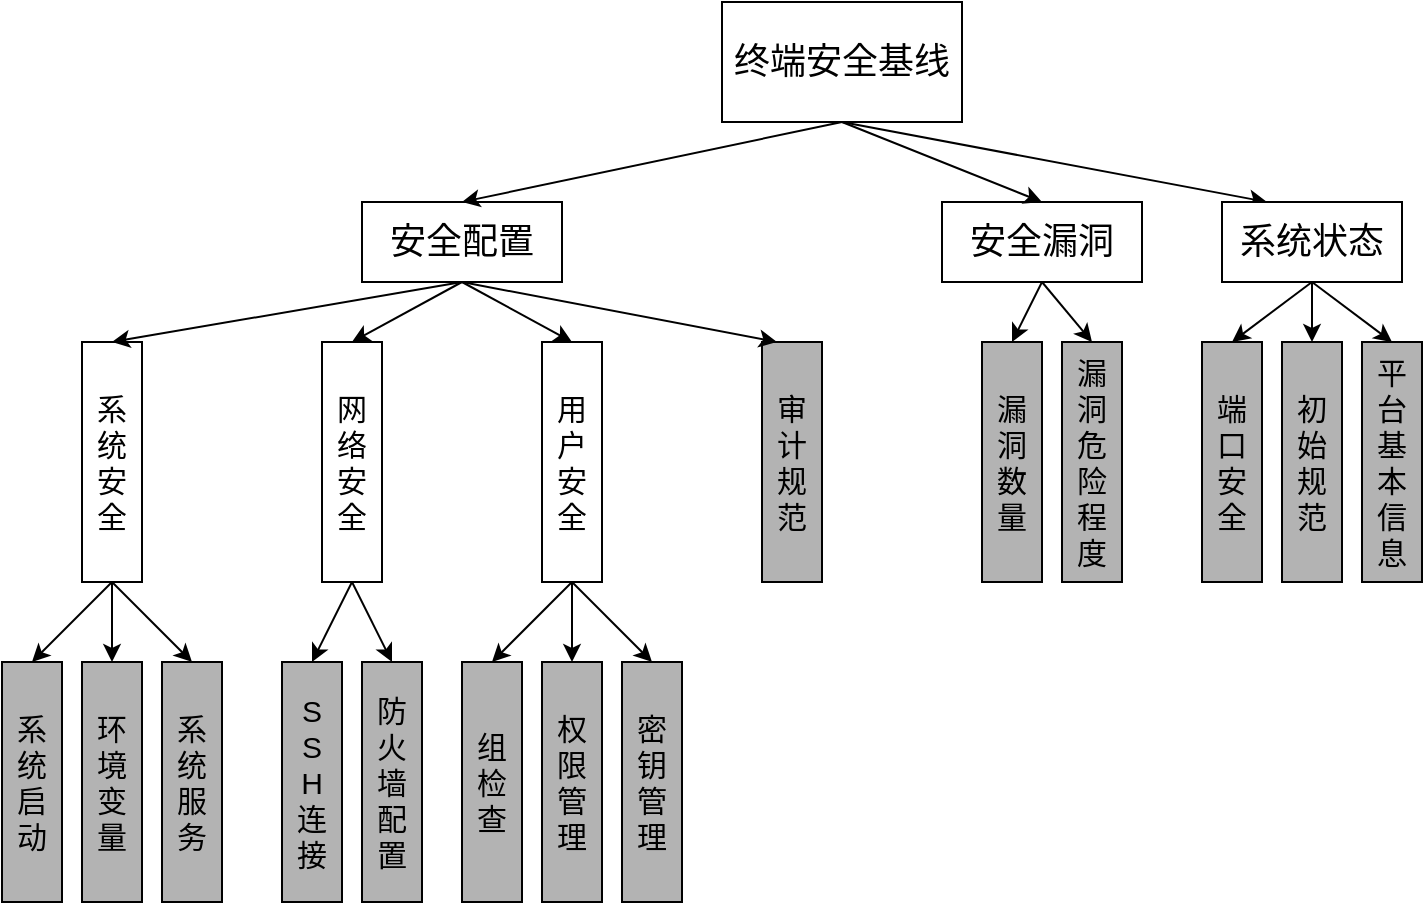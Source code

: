 <mxfile version="23.1.5" type="github">
  <diagram name="第 1 页" id="7WLCvFdmRQFA8rgle5X_">
    <mxGraphModel dx="1746" dy="454" grid="1" gridSize="10" guides="0" tooltips="1" connect="1" arrows="1" fold="1" page="1" pageScale="1" pageWidth="827" pageHeight="1169" math="0" shadow="0">
      <root>
        <mxCell id="0" />
        <mxCell id="1" parent="0" />
        <mxCell id="Bz-Tla62J7vwKGJRI7EW-1" value="&lt;font style=&quot;font-size: 18px;&quot;&gt;终端安全基线&lt;/font&gt;" style="rounded=0;whiteSpace=wrap;html=1;" vertex="1" parent="1">
          <mxGeometry x="330" y="230" width="120" height="60" as="geometry" />
        </mxCell>
        <mxCell id="Bz-Tla62J7vwKGJRI7EW-2" value="&lt;font style=&quot;font-size: 18px;&quot;&gt;安全配置&lt;/font&gt;" style="rounded=0;whiteSpace=wrap;html=1;" vertex="1" parent="1">
          <mxGeometry x="150" y="330" width="100" height="40" as="geometry" />
        </mxCell>
        <mxCell id="Bz-Tla62J7vwKGJRI7EW-3" value="&lt;font style=&quot;font-size: 18px;&quot;&gt;安全漏洞&lt;/font&gt;" style="rounded=0;whiteSpace=wrap;html=1;" vertex="1" parent="1">
          <mxGeometry x="440" y="330" width="100" height="40" as="geometry" />
        </mxCell>
        <mxCell id="Bz-Tla62J7vwKGJRI7EW-5" value="" style="endArrow=classic;html=1;rounded=0;exitX=0.5;exitY=1;exitDx=0;exitDy=0;entryX=0.5;entryY=0;entryDx=0;entryDy=0;" edge="1" parent="1" source="Bz-Tla62J7vwKGJRI7EW-1" target="Bz-Tla62J7vwKGJRI7EW-2">
          <mxGeometry width="50" height="50" relative="1" as="geometry">
            <mxPoint x="-130" y="480" as="sourcePoint" />
            <mxPoint x="-80" y="430" as="targetPoint" />
          </mxGeometry>
        </mxCell>
        <mxCell id="Bz-Tla62J7vwKGJRI7EW-6" value="" style="endArrow=classic;html=1;rounded=0;exitX=0.5;exitY=1;exitDx=0;exitDy=0;entryX=0.5;entryY=0;entryDx=0;entryDy=0;" edge="1" parent="1" source="Bz-Tla62J7vwKGJRI7EW-1" target="Bz-Tla62J7vwKGJRI7EW-3">
          <mxGeometry width="50" height="50" relative="1" as="geometry">
            <mxPoint x="-100" y="490" as="sourcePoint" />
            <mxPoint x="-50" y="440" as="targetPoint" />
          </mxGeometry>
        </mxCell>
        <mxCell id="Bz-Tla62J7vwKGJRI7EW-7" value="" style="endArrow=classic;html=1;rounded=0;exitX=0.5;exitY=1;exitDx=0;exitDy=0;entryX=0.25;entryY=0;entryDx=0;entryDy=0;" edge="1" parent="1" source="Bz-Tla62J7vwKGJRI7EW-1" target="Bz-Tla62J7vwKGJRI7EW-8">
          <mxGeometry width="50" height="50" relative="1" as="geometry">
            <mxPoint x="-60" y="480" as="sourcePoint" />
            <mxPoint x="560" y="360" as="targetPoint" />
          </mxGeometry>
        </mxCell>
        <mxCell id="Bz-Tla62J7vwKGJRI7EW-8" value="&lt;font style=&quot;font-size: 18px;&quot;&gt;系统状态&lt;/font&gt;" style="rounded=0;whiteSpace=wrap;html=1;" vertex="1" parent="1">
          <mxGeometry x="580" y="330" width="90" height="40" as="geometry" />
        </mxCell>
        <mxCell id="Bz-Tla62J7vwKGJRI7EW-9" value="&lt;font style=&quot;font-size: 15px;&quot;&gt;系统安全&lt;/font&gt;" style="rounded=0;whiteSpace=wrap;html=1;" vertex="1" parent="1">
          <mxGeometry x="10" y="400" width="30" height="120" as="geometry" />
        </mxCell>
        <mxCell id="Bz-Tla62J7vwKGJRI7EW-11" value="&lt;font style=&quot;font-size: 15px;&quot;&gt;网络安全&lt;/font&gt;" style="rounded=0;whiteSpace=wrap;html=1;" vertex="1" parent="1">
          <mxGeometry x="130" y="400" width="30" height="120" as="geometry" />
        </mxCell>
        <mxCell id="Bz-Tla62J7vwKGJRI7EW-12" value="&lt;font style=&quot;font-size: 15px;&quot;&gt;端口安全&lt;/font&gt;" style="rounded=0;whiteSpace=wrap;html=1;fillColor=#B3B3B3;" vertex="1" parent="1">
          <mxGeometry x="570" y="400" width="30" height="120" as="geometry" />
        </mxCell>
        <mxCell id="Bz-Tla62J7vwKGJRI7EW-13" value="&lt;font style=&quot;font-size: 15px;&quot;&gt;漏洞数量&lt;/font&gt;" style="rounded=0;whiteSpace=wrap;html=1;fillColor=#B3B3B3;" vertex="1" parent="1">
          <mxGeometry x="460" y="400" width="30" height="120" as="geometry" />
        </mxCell>
        <mxCell id="Bz-Tla62J7vwKGJRI7EW-14" value="&lt;span style=&quot;font-size: 15px;&quot;&gt;漏洞危险程度&lt;/span&gt;" style="rounded=0;whiteSpace=wrap;html=1;fillColor=#B3B3B3;" vertex="1" parent="1">
          <mxGeometry x="500" y="400" width="30" height="120" as="geometry" />
        </mxCell>
        <mxCell id="Bz-Tla62J7vwKGJRI7EW-15" value="&lt;font style=&quot;font-size: 15px;&quot;&gt;用户安全&lt;/font&gt;" style="rounded=0;whiteSpace=wrap;html=1;" vertex="1" parent="1">
          <mxGeometry x="240" y="400" width="30" height="120" as="geometry" />
        </mxCell>
        <mxCell id="Bz-Tla62J7vwKGJRI7EW-16" value="&lt;font style=&quot;font-size: 15px;&quot;&gt;初始规范&lt;/font&gt;" style="rounded=0;whiteSpace=wrap;html=1;fillColor=#B3B3B3;" vertex="1" parent="1">
          <mxGeometry x="610" y="400" width="30" height="120" as="geometry" />
        </mxCell>
        <mxCell id="Bz-Tla62J7vwKGJRI7EW-17" value="&lt;span style=&quot;font-size: 15px;&quot;&gt;审计规范&lt;/span&gt;" style="rounded=0;whiteSpace=wrap;html=1;fillColor=#B3B3B3;" vertex="1" parent="1">
          <mxGeometry x="350" y="400" width="30" height="120" as="geometry" />
        </mxCell>
        <mxCell id="Bz-Tla62J7vwKGJRI7EW-19" value="&lt;font style=&quot;font-size: 15px;&quot;&gt;系统启动&lt;/font&gt;" style="rounded=0;whiteSpace=wrap;html=1;fillColor=#B3B3B3;" vertex="1" parent="1">
          <mxGeometry x="-30" y="560" width="30" height="120" as="geometry" />
        </mxCell>
        <mxCell id="Bz-Tla62J7vwKGJRI7EW-21" value="" style="endArrow=classic;html=1;rounded=0;exitX=0.5;exitY=1;exitDx=0;exitDy=0;entryX=0.5;entryY=0;entryDx=0;entryDy=0;" edge="1" parent="1" source="Bz-Tla62J7vwKGJRI7EW-2" target="Bz-Tla62J7vwKGJRI7EW-9">
          <mxGeometry width="50" height="50" relative="1" as="geometry">
            <mxPoint x="-240" y="490" as="sourcePoint" />
            <mxPoint x="-190" y="440" as="targetPoint" />
          </mxGeometry>
        </mxCell>
        <mxCell id="Bz-Tla62J7vwKGJRI7EW-25" value="" style="endArrow=classic;html=1;rounded=0;exitX=0.5;exitY=1;exitDx=0;exitDy=0;entryX=0.5;entryY=0;entryDx=0;entryDy=0;" edge="1" parent="1" source="Bz-Tla62J7vwKGJRI7EW-2" target="Bz-Tla62J7vwKGJRI7EW-11">
          <mxGeometry width="50" height="50" relative="1" as="geometry">
            <mxPoint x="-230" y="520" as="sourcePoint" />
            <mxPoint x="-180" y="470" as="targetPoint" />
          </mxGeometry>
        </mxCell>
        <mxCell id="Bz-Tla62J7vwKGJRI7EW-26" value="" style="endArrow=classic;html=1;rounded=0;exitX=0.5;exitY=1;exitDx=0;exitDy=0;entryX=0.5;entryY=0;entryDx=0;entryDy=0;" edge="1" parent="1" source="Bz-Tla62J7vwKGJRI7EW-2" target="Bz-Tla62J7vwKGJRI7EW-15">
          <mxGeometry width="50" height="50" relative="1" as="geometry">
            <mxPoint x="-220" y="530" as="sourcePoint" />
            <mxPoint x="-170" y="480" as="targetPoint" />
          </mxGeometry>
        </mxCell>
        <mxCell id="Bz-Tla62J7vwKGJRI7EW-27" value="" style="endArrow=classic;html=1;rounded=0;exitX=0.5;exitY=1;exitDx=0;exitDy=0;entryX=0.25;entryY=0;entryDx=0;entryDy=0;" edge="1" parent="1" source="Bz-Tla62J7vwKGJRI7EW-2" target="Bz-Tla62J7vwKGJRI7EW-17">
          <mxGeometry width="50" height="50" relative="1" as="geometry">
            <mxPoint x="-130" y="520" as="sourcePoint" />
            <mxPoint x="-80" y="470" as="targetPoint" />
          </mxGeometry>
        </mxCell>
        <mxCell id="Bz-Tla62J7vwKGJRI7EW-28" value="" style="endArrow=classic;html=1;rounded=0;exitX=0.5;exitY=1;exitDx=0;exitDy=0;entryX=0.5;entryY=0;entryDx=0;entryDy=0;" edge="1" parent="1" source="Bz-Tla62J7vwKGJRI7EW-3" target="Bz-Tla62J7vwKGJRI7EW-13">
          <mxGeometry width="50" height="50" relative="1" as="geometry">
            <mxPoint x="-140" y="510" as="sourcePoint" />
            <mxPoint x="-90" y="460" as="targetPoint" />
          </mxGeometry>
        </mxCell>
        <mxCell id="Bz-Tla62J7vwKGJRI7EW-29" value="" style="endArrow=classic;html=1;rounded=0;exitX=0.5;exitY=1;exitDx=0;exitDy=0;entryX=0.5;entryY=0;entryDx=0;entryDy=0;" edge="1" parent="1" source="Bz-Tla62J7vwKGJRI7EW-3" target="Bz-Tla62J7vwKGJRI7EW-14">
          <mxGeometry width="50" height="50" relative="1" as="geometry">
            <mxPoint x="-120" y="550" as="sourcePoint" />
            <mxPoint x="-70" y="500" as="targetPoint" />
          </mxGeometry>
        </mxCell>
        <mxCell id="Bz-Tla62J7vwKGJRI7EW-30" value="" style="endArrow=classic;html=1;rounded=0;exitX=0.5;exitY=1;exitDx=0;exitDy=0;entryX=0.5;entryY=0;entryDx=0;entryDy=0;" edge="1" parent="1" source="Bz-Tla62J7vwKGJRI7EW-8" target="Bz-Tla62J7vwKGJRI7EW-12">
          <mxGeometry width="50" height="50" relative="1" as="geometry">
            <mxPoint x="-170" y="550" as="sourcePoint" />
            <mxPoint x="-120" y="500" as="targetPoint" />
          </mxGeometry>
        </mxCell>
        <mxCell id="Bz-Tla62J7vwKGJRI7EW-31" value="" style="endArrow=classic;html=1;rounded=0;exitX=0.5;exitY=1;exitDx=0;exitDy=0;entryX=0.5;entryY=0;entryDx=0;entryDy=0;" edge="1" parent="1" source="Bz-Tla62J7vwKGJRI7EW-8" target="Bz-Tla62J7vwKGJRI7EW-16">
          <mxGeometry width="50" height="50" relative="1" as="geometry">
            <mxPoint x="-160" y="560" as="sourcePoint" />
            <mxPoint x="-110" y="510" as="targetPoint" />
          </mxGeometry>
        </mxCell>
        <mxCell id="Bz-Tla62J7vwKGJRI7EW-32" value="&lt;font style=&quot;font-size: 15px;&quot;&gt;环境变量&lt;/font&gt;" style="rounded=0;whiteSpace=wrap;html=1;fillColor=#B3B3B3;" vertex="1" parent="1">
          <mxGeometry x="10" y="560" width="30" height="120" as="geometry" />
        </mxCell>
        <mxCell id="Bz-Tla62J7vwKGJRI7EW-33" value="&lt;font style=&quot;font-size: 15px;&quot;&gt;组检查&lt;/font&gt;" style="rounded=0;whiteSpace=wrap;html=1;fillColor=#B3B3B3;" vertex="1" parent="1">
          <mxGeometry x="200" y="560" width="30" height="120" as="geometry" />
        </mxCell>
        <mxCell id="Bz-Tla62J7vwKGJRI7EW-34" value="&lt;font style=&quot;font-size: 15px;&quot;&gt;权限管理&lt;/font&gt;" style="rounded=0;whiteSpace=wrap;html=1;fillColor=#B3B3B3;" vertex="1" parent="1">
          <mxGeometry x="240" y="560" width="30" height="120" as="geometry" />
        </mxCell>
        <mxCell id="Bz-Tla62J7vwKGJRI7EW-35" value="&lt;font style=&quot;font-size: 15px;&quot;&gt;S&lt;br&gt;S&lt;br&gt;H&lt;br&gt;连&lt;br&gt;接&lt;/font&gt;" style="rounded=0;whiteSpace=wrap;html=1;fillColor=#B3B3B3;" vertex="1" parent="1">
          <mxGeometry x="110" y="560" width="30" height="120" as="geometry" />
        </mxCell>
        <mxCell id="Bz-Tla62J7vwKGJRI7EW-36" value="&lt;font style=&quot;font-size: 15px;&quot;&gt;系统服务&lt;/font&gt;" style="rounded=0;whiteSpace=wrap;html=1;fillColor=#B3B3B3;" vertex="1" parent="1">
          <mxGeometry x="50" y="560" width="30" height="120" as="geometry" />
        </mxCell>
        <mxCell id="Bz-Tla62J7vwKGJRI7EW-37" value="&lt;span style=&quot;font-size: 15px;&quot;&gt;防火墙配置&lt;/span&gt;" style="rounded=0;whiteSpace=wrap;html=1;fillColor=#B3B3B3;" vertex="1" parent="1">
          <mxGeometry x="150" y="560" width="30" height="120" as="geometry" />
        </mxCell>
        <mxCell id="Bz-Tla62J7vwKGJRI7EW-38" value="&lt;font style=&quot;font-size: 15px;&quot;&gt;密钥管理&lt;/font&gt;" style="rounded=0;whiteSpace=wrap;html=1;fillColor=#B3B3B3;" vertex="1" parent="1">
          <mxGeometry x="280" y="560" width="30" height="120" as="geometry" />
        </mxCell>
        <mxCell id="Bz-Tla62J7vwKGJRI7EW-43" value="" style="endArrow=classic;html=1;rounded=0;exitX=0.5;exitY=1;exitDx=0;exitDy=0;entryX=0.5;entryY=0;entryDx=0;entryDy=0;" edge="1" parent="1" source="Bz-Tla62J7vwKGJRI7EW-9" target="Bz-Tla62J7vwKGJRI7EW-19">
          <mxGeometry width="50" height="50" relative="1" as="geometry">
            <mxPoint x="-230" y="520" as="sourcePoint" />
            <mxPoint x="-180" y="470" as="targetPoint" />
          </mxGeometry>
        </mxCell>
        <mxCell id="Bz-Tla62J7vwKGJRI7EW-44" value="" style="endArrow=classic;html=1;rounded=0;exitX=0.5;exitY=1;exitDx=0;exitDy=0;entryX=0.5;entryY=0;entryDx=0;entryDy=0;" edge="1" parent="1" source="Bz-Tla62J7vwKGJRI7EW-9" target="Bz-Tla62J7vwKGJRI7EW-32">
          <mxGeometry width="50" height="50" relative="1" as="geometry">
            <mxPoint x="-200" y="520" as="sourcePoint" />
            <mxPoint x="-150" y="470" as="targetPoint" />
          </mxGeometry>
        </mxCell>
        <mxCell id="Bz-Tla62J7vwKGJRI7EW-45" value="" style="endArrow=classic;html=1;rounded=0;exitX=0.5;exitY=1;exitDx=0;exitDy=0;entryX=0.5;entryY=0;entryDx=0;entryDy=0;" edge="1" parent="1" source="Bz-Tla62J7vwKGJRI7EW-9" target="Bz-Tla62J7vwKGJRI7EW-36">
          <mxGeometry width="50" height="50" relative="1" as="geometry">
            <mxPoint x="-210" y="550" as="sourcePoint" />
            <mxPoint x="-160" y="500" as="targetPoint" />
          </mxGeometry>
        </mxCell>
        <mxCell id="Bz-Tla62J7vwKGJRI7EW-46" value="" style="endArrow=classic;html=1;rounded=0;exitX=0.5;exitY=1;exitDx=0;exitDy=0;entryX=0.5;entryY=0;entryDx=0;entryDy=0;" edge="1" parent="1" source="Bz-Tla62J7vwKGJRI7EW-11" target="Bz-Tla62J7vwKGJRI7EW-35">
          <mxGeometry width="50" height="50" relative="1" as="geometry">
            <mxPoint x="-220" y="550" as="sourcePoint" />
            <mxPoint x="-170" y="500" as="targetPoint" />
          </mxGeometry>
        </mxCell>
        <mxCell id="Bz-Tla62J7vwKGJRI7EW-47" value="" style="endArrow=classic;html=1;rounded=0;exitX=0.5;exitY=1;exitDx=0;exitDy=0;entryX=0.5;entryY=0;entryDx=0;entryDy=0;" edge="1" parent="1" source="Bz-Tla62J7vwKGJRI7EW-11" target="Bz-Tla62J7vwKGJRI7EW-37">
          <mxGeometry width="50" height="50" relative="1" as="geometry">
            <mxPoint x="-170" y="540" as="sourcePoint" />
            <mxPoint x="-120" y="490" as="targetPoint" />
          </mxGeometry>
        </mxCell>
        <mxCell id="Bz-Tla62J7vwKGJRI7EW-48" value="" style="endArrow=classic;html=1;rounded=0;exitX=0.5;exitY=1;exitDx=0;exitDy=0;entryX=0.5;entryY=0;entryDx=0;entryDy=0;" edge="1" parent="1" source="Bz-Tla62J7vwKGJRI7EW-15" target="Bz-Tla62J7vwKGJRI7EW-33">
          <mxGeometry width="50" height="50" relative="1" as="geometry">
            <mxPoint x="-150" y="540" as="sourcePoint" />
            <mxPoint x="-100" y="490" as="targetPoint" />
          </mxGeometry>
        </mxCell>
        <mxCell id="Bz-Tla62J7vwKGJRI7EW-49" value="" style="endArrow=classic;html=1;rounded=0;exitX=0.5;exitY=1;exitDx=0;exitDy=0;entryX=0.5;entryY=0;entryDx=0;entryDy=0;" edge="1" parent="1" source="Bz-Tla62J7vwKGJRI7EW-15" target="Bz-Tla62J7vwKGJRI7EW-34">
          <mxGeometry width="50" height="50" relative="1" as="geometry">
            <mxPoint x="-230" y="550" as="sourcePoint" />
            <mxPoint x="-180" y="500" as="targetPoint" />
          </mxGeometry>
        </mxCell>
        <mxCell id="Bz-Tla62J7vwKGJRI7EW-50" value="" style="endArrow=classic;html=1;rounded=0;exitX=0.5;exitY=1;exitDx=0;exitDy=0;entryX=0.5;entryY=0;entryDx=0;entryDy=0;" edge="1" parent="1" source="Bz-Tla62J7vwKGJRI7EW-15" target="Bz-Tla62J7vwKGJRI7EW-38">
          <mxGeometry width="50" height="50" relative="1" as="geometry">
            <mxPoint x="260" y="530" as="sourcePoint" />
            <mxPoint x="-210" y="490" as="targetPoint" />
          </mxGeometry>
        </mxCell>
        <mxCell id="Bz-Tla62J7vwKGJRI7EW-57" value="&lt;font style=&quot;font-size: 15px;&quot;&gt;平台基本信息&lt;/font&gt;" style="rounded=0;whiteSpace=wrap;html=1;fillColor=#B3B3B3;" vertex="1" parent="1">
          <mxGeometry x="650" y="400" width="30" height="120" as="geometry" />
        </mxCell>
        <mxCell id="Bz-Tla62J7vwKGJRI7EW-60" value="" style="endArrow=classic;html=1;rounded=0;exitX=0.5;exitY=1;exitDx=0;exitDy=0;entryX=0.5;entryY=0;entryDx=0;entryDy=0;" edge="1" parent="1" source="Bz-Tla62J7vwKGJRI7EW-8" target="Bz-Tla62J7vwKGJRI7EW-57">
          <mxGeometry width="50" height="50" relative="1" as="geometry">
            <mxPoint x="-190" y="490" as="sourcePoint" />
            <mxPoint x="-140" y="440" as="targetPoint" />
          </mxGeometry>
        </mxCell>
      </root>
    </mxGraphModel>
  </diagram>
</mxfile>
